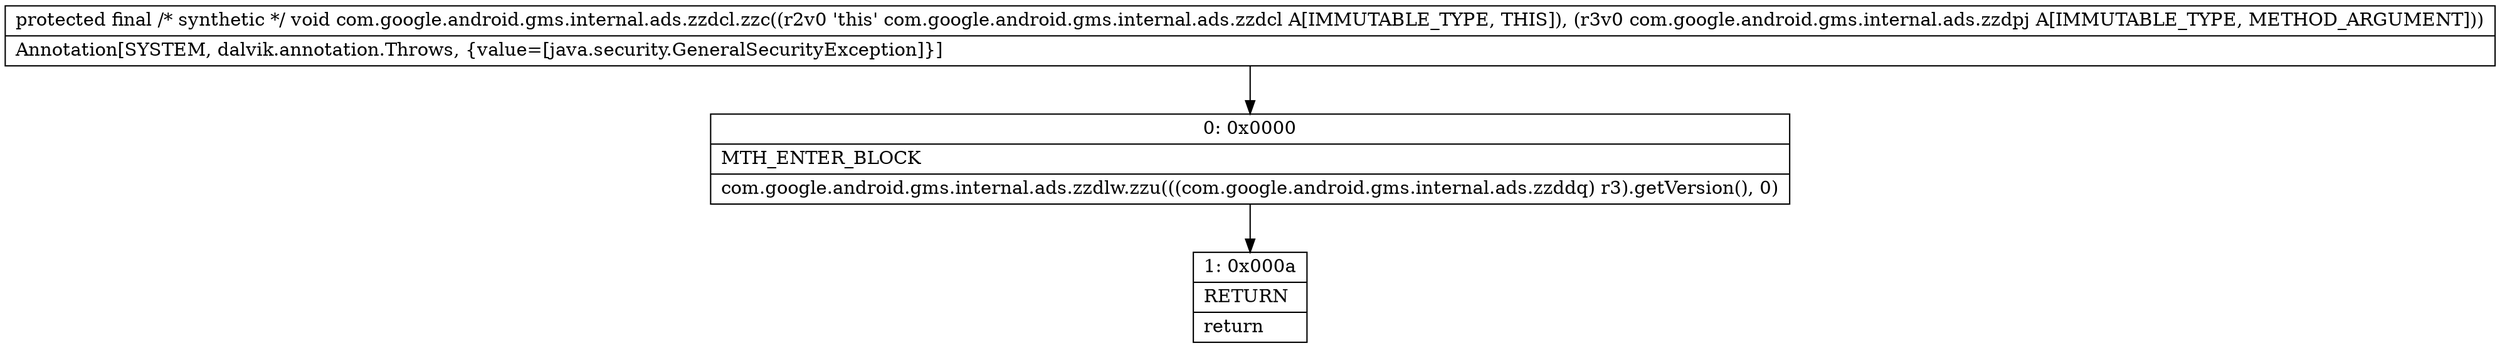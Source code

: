 digraph "CFG forcom.google.android.gms.internal.ads.zzdcl.zzc(Lcom\/google\/android\/gms\/internal\/ads\/zzdpj;)V" {
Node_0 [shape=record,label="{0\:\ 0x0000|MTH_ENTER_BLOCK\l|com.google.android.gms.internal.ads.zzdlw.zzu(((com.google.android.gms.internal.ads.zzddq) r3).getVersion(), 0)\l}"];
Node_1 [shape=record,label="{1\:\ 0x000a|RETURN\l|return\l}"];
MethodNode[shape=record,label="{protected final \/* synthetic *\/ void com.google.android.gms.internal.ads.zzdcl.zzc((r2v0 'this' com.google.android.gms.internal.ads.zzdcl A[IMMUTABLE_TYPE, THIS]), (r3v0 com.google.android.gms.internal.ads.zzdpj A[IMMUTABLE_TYPE, METHOD_ARGUMENT]))  | Annotation[SYSTEM, dalvik.annotation.Throws, \{value=[java.security.GeneralSecurityException]\}]\l}"];
MethodNode -> Node_0;
Node_0 -> Node_1;
}

